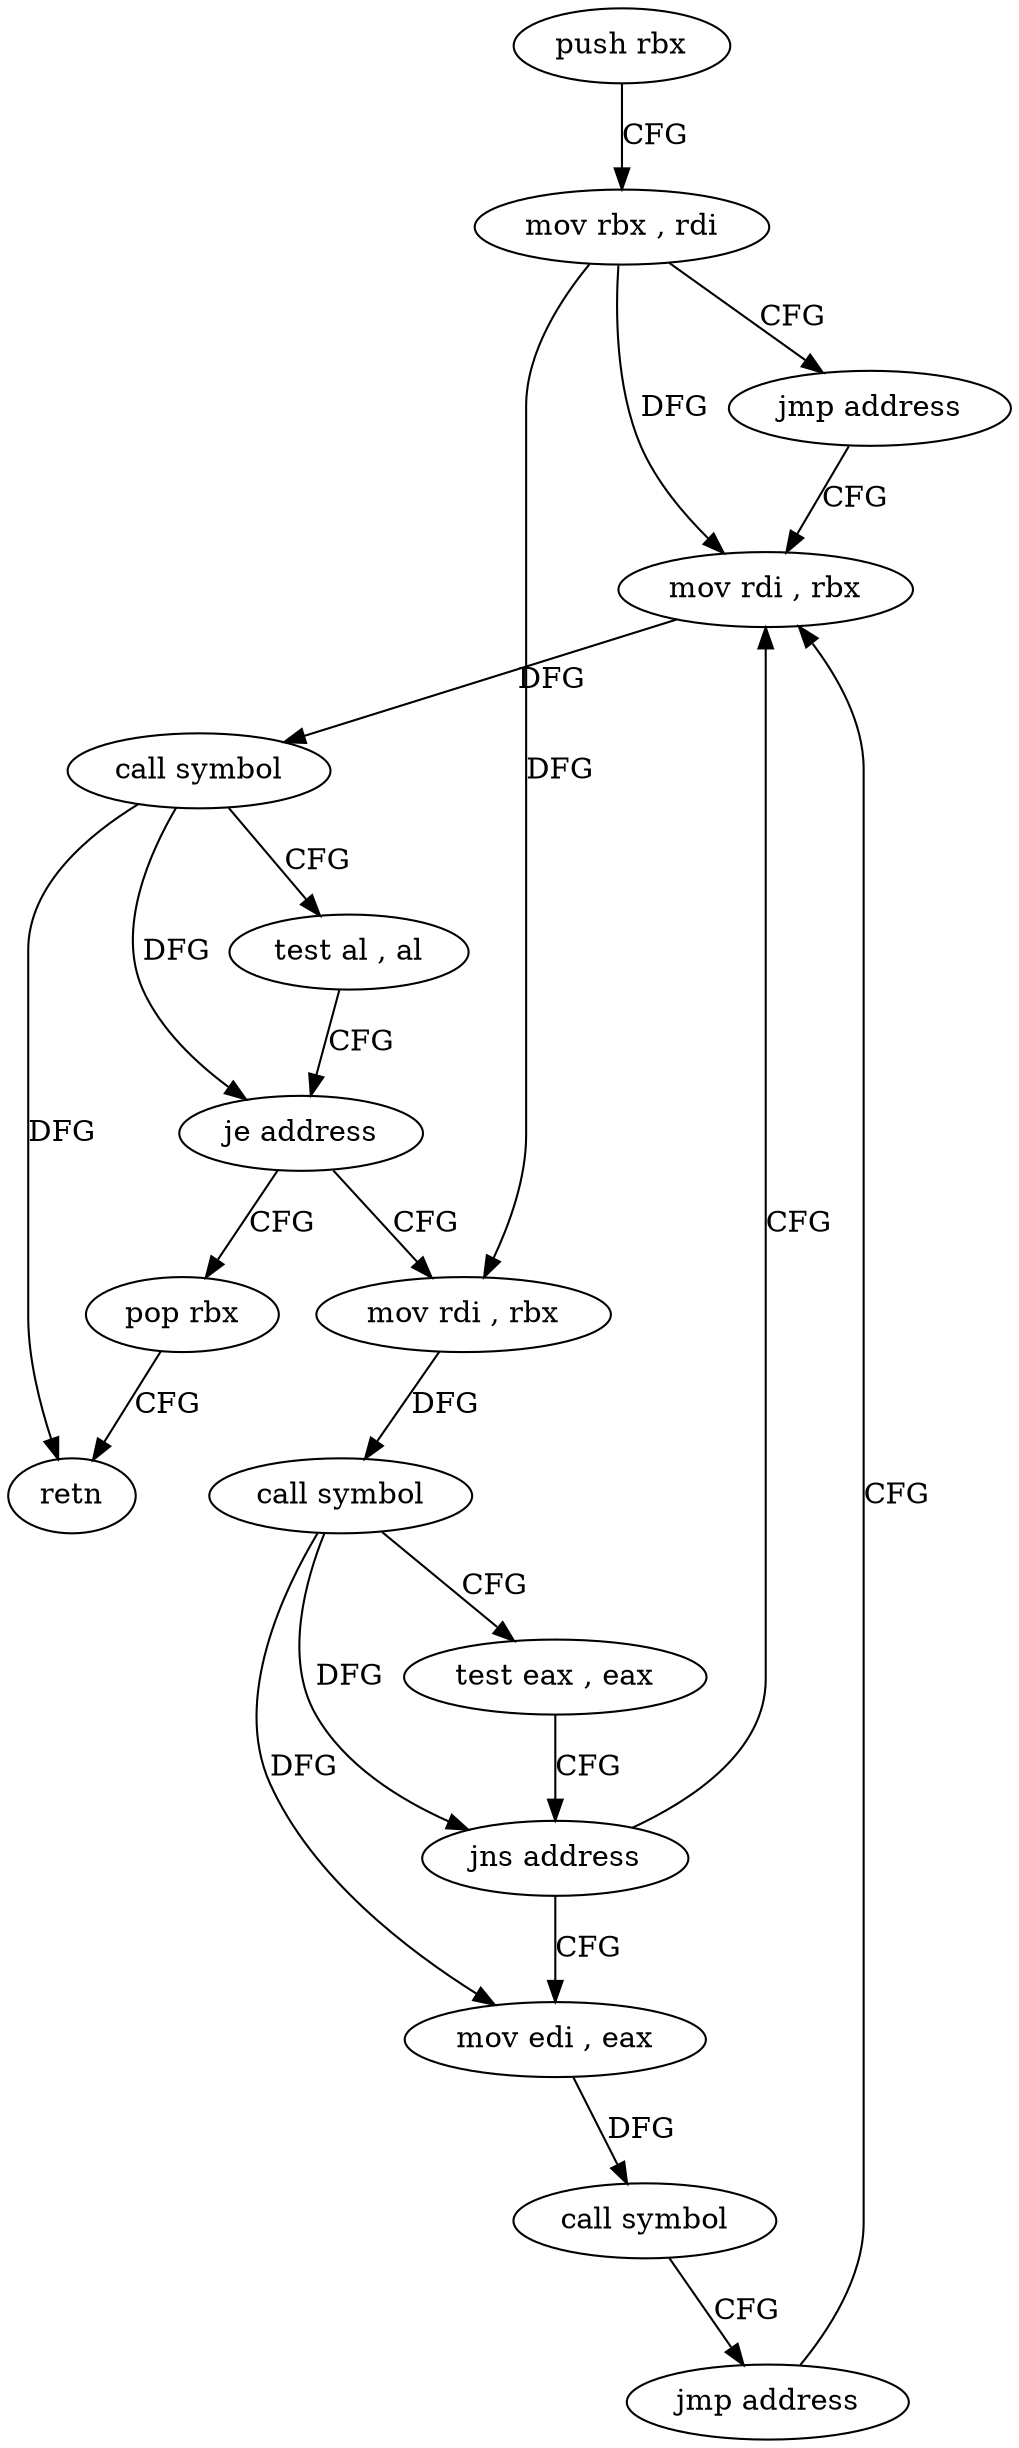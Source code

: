 digraph "func" {
"4271392" [label = "push rbx" ]
"4271393" [label = "mov rbx , rdi" ]
"4271396" [label = "jmp address" ]
"4271420" [label = "mov rdi , rbx" ]
"4271423" [label = "call symbol" ]
"4271428" [label = "test al , al" ]
"4271430" [label = "je address" ]
"4271408" [label = "mov rdi , rbx" ]
"4271432" [label = "pop rbx" ]
"4271411" [label = "call symbol" ]
"4271416" [label = "test eax , eax" ]
"4271418" [label = "jns address" ]
"4271440" [label = "mov edi , eax" ]
"4271433" [label = "retn" ]
"4271442" [label = "call symbol" ]
"4271447" [label = "jmp address" ]
"4271392" -> "4271393" [ label = "CFG" ]
"4271393" -> "4271396" [ label = "CFG" ]
"4271393" -> "4271420" [ label = "DFG" ]
"4271393" -> "4271408" [ label = "DFG" ]
"4271396" -> "4271420" [ label = "CFG" ]
"4271420" -> "4271423" [ label = "DFG" ]
"4271423" -> "4271428" [ label = "CFG" ]
"4271423" -> "4271430" [ label = "DFG" ]
"4271423" -> "4271433" [ label = "DFG" ]
"4271428" -> "4271430" [ label = "CFG" ]
"4271430" -> "4271408" [ label = "CFG" ]
"4271430" -> "4271432" [ label = "CFG" ]
"4271408" -> "4271411" [ label = "DFG" ]
"4271432" -> "4271433" [ label = "CFG" ]
"4271411" -> "4271416" [ label = "CFG" ]
"4271411" -> "4271418" [ label = "DFG" ]
"4271411" -> "4271440" [ label = "DFG" ]
"4271416" -> "4271418" [ label = "CFG" ]
"4271418" -> "4271440" [ label = "CFG" ]
"4271418" -> "4271420" [ label = "CFG" ]
"4271440" -> "4271442" [ label = "DFG" ]
"4271442" -> "4271447" [ label = "CFG" ]
"4271447" -> "4271420" [ label = "CFG" ]
}
